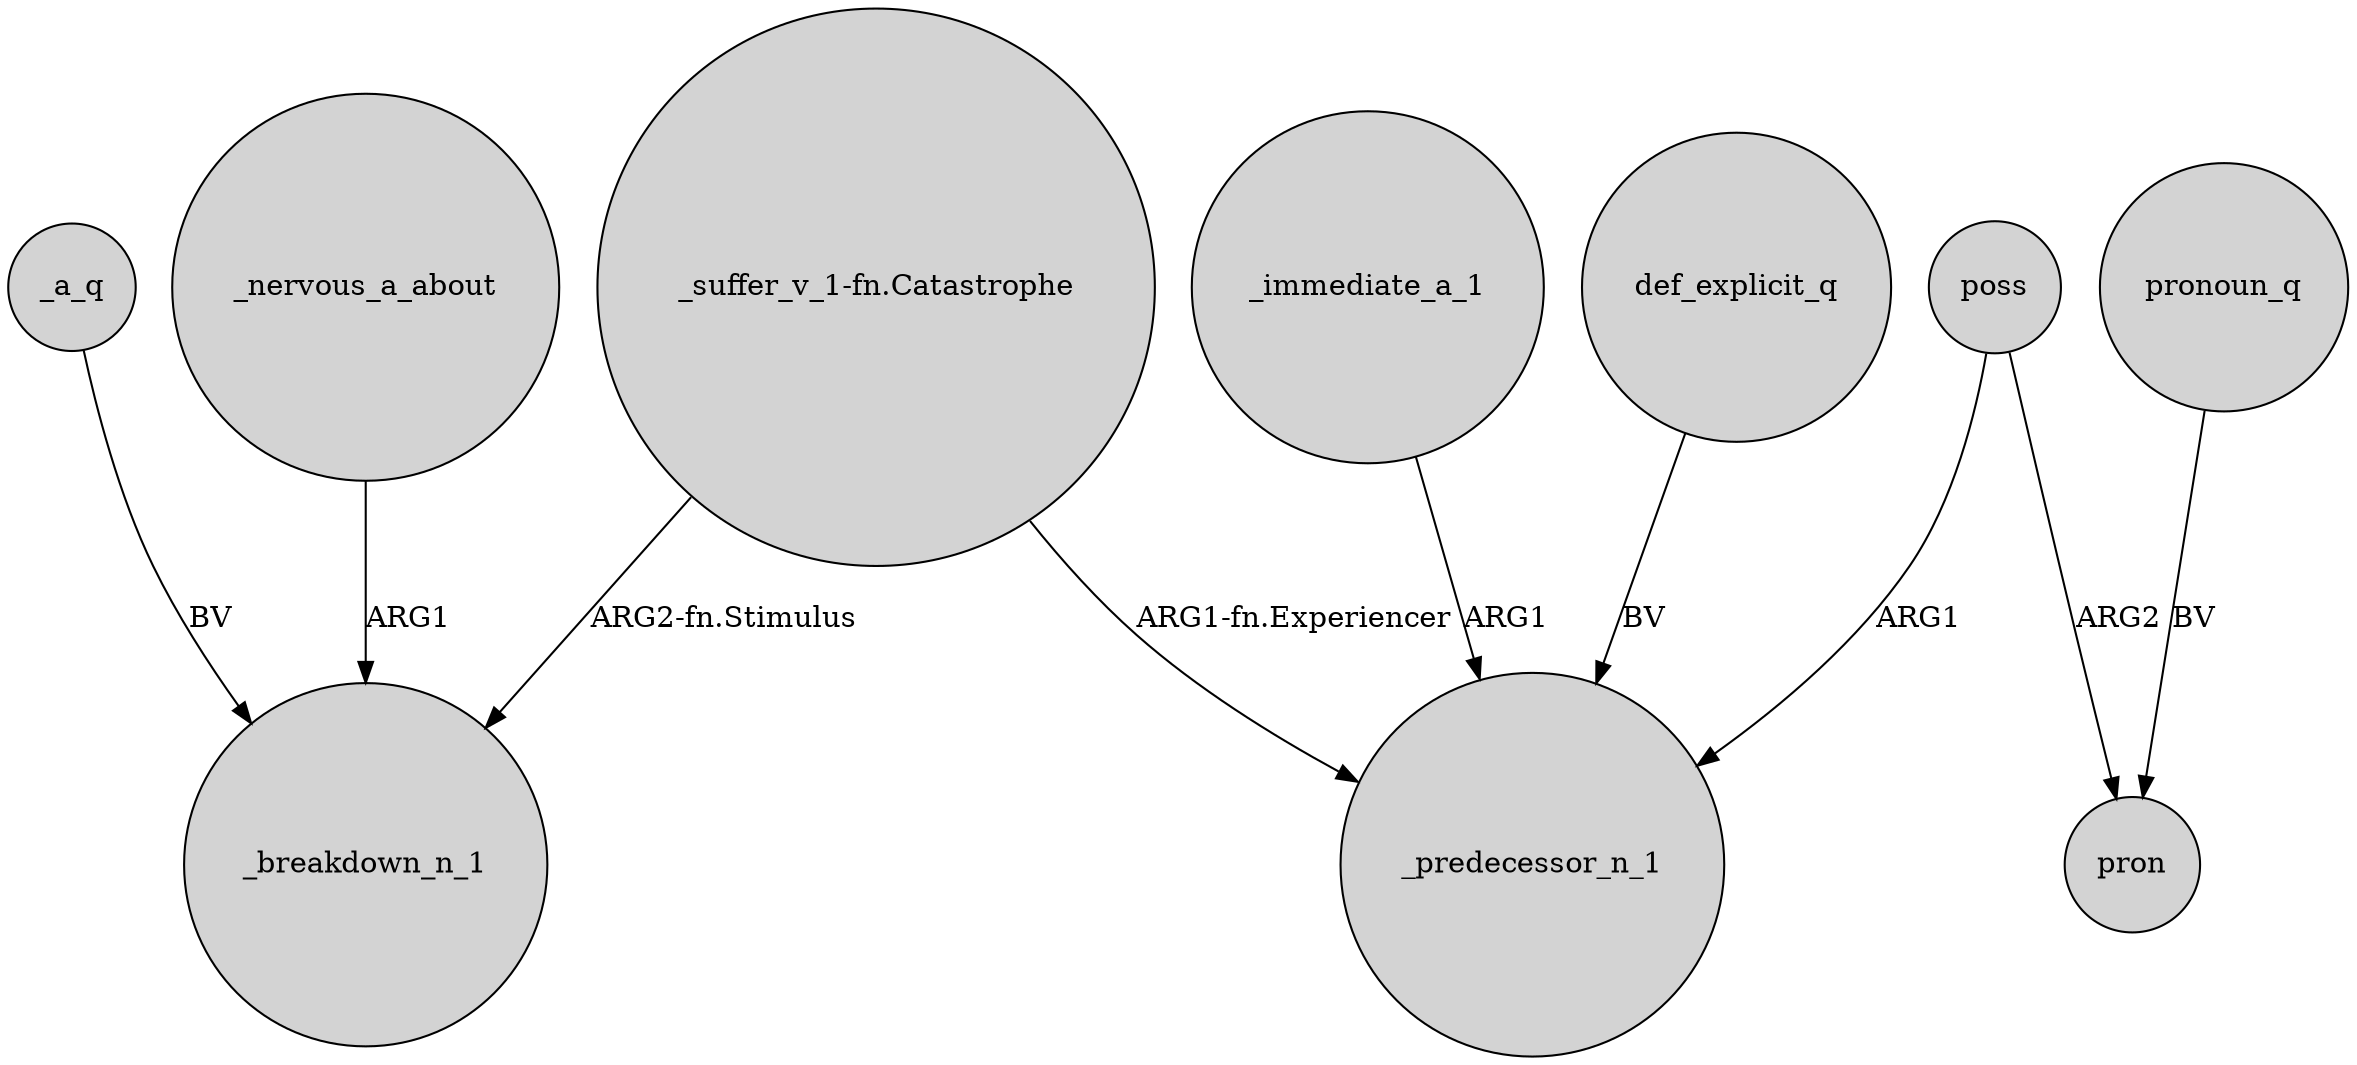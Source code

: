 digraph {
	node [shape=circle style=filled]
	"_suffer_v_1-fn.Catastrophe" -> _breakdown_n_1 [label="ARG2-fn.Stimulus"]
	def_explicit_q -> _predecessor_n_1 [label=BV]
	"_suffer_v_1-fn.Catastrophe" -> _predecessor_n_1 [label="ARG1-fn.Experiencer"]
	_nervous_a_about -> _breakdown_n_1 [label=ARG1]
	poss -> pron [label=ARG2]
	pronoun_q -> pron [label=BV]
	_a_q -> _breakdown_n_1 [label=BV]
	poss -> _predecessor_n_1 [label=ARG1]
	_immediate_a_1 -> _predecessor_n_1 [label=ARG1]
}
